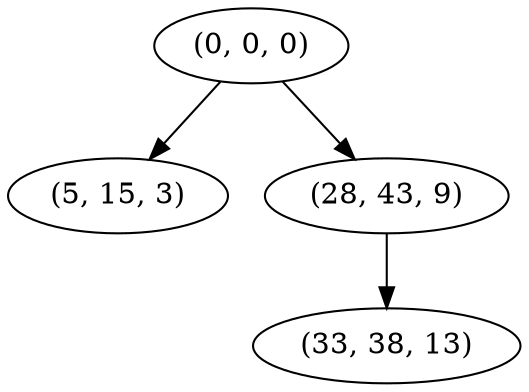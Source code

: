 digraph tree {
    "(0, 0, 0)";
    "(5, 15, 3)";
    "(28, 43, 9)";
    "(33, 38, 13)";
    "(0, 0, 0)" -> "(5, 15, 3)";
    "(0, 0, 0)" -> "(28, 43, 9)";
    "(28, 43, 9)" -> "(33, 38, 13)";
}
